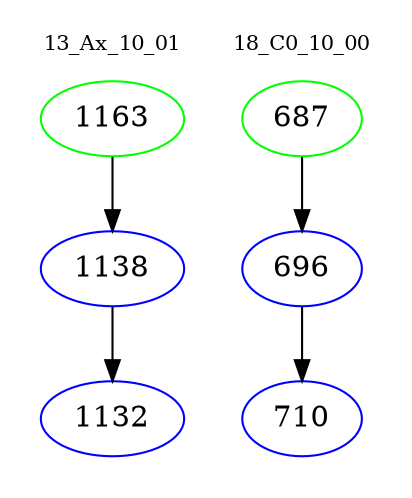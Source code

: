 digraph{
subgraph cluster_0 {
color = white
label = "13_Ax_10_01";
fontsize=10;
T0_1163 [label="1163", color="green"]
T0_1163 -> T0_1138 [color="black"]
T0_1138 [label="1138", color="blue"]
T0_1138 -> T0_1132 [color="black"]
T0_1132 [label="1132", color="blue"]
}
subgraph cluster_1 {
color = white
label = "18_C0_10_00";
fontsize=10;
T1_687 [label="687", color="green"]
T1_687 -> T1_696 [color="black"]
T1_696 [label="696", color="blue"]
T1_696 -> T1_710 [color="black"]
T1_710 [label="710", color="blue"]
}
}
